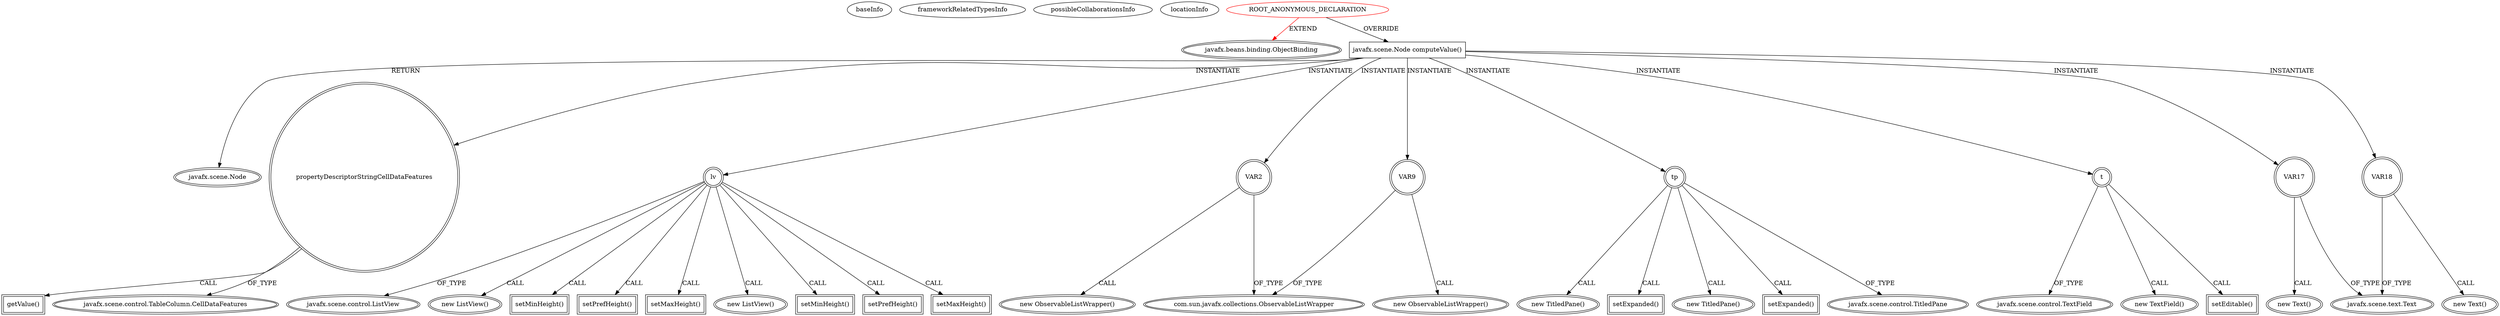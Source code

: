 digraph {
baseInfo[graphId=4080,category="extension_graph",isAnonymous=true,possibleRelation=false]
frameworkRelatedTypesInfo[0="javafx.beans.binding.ObjectBinding"]
possibleCollaborationsInfo[]
locationInfo[projectName="sannies-isoviewer-fx",filePath="/sannies-isoviewer-fx/isoviewer-fx-master/src/main/java/com/googlecode/mp4parser/mp4inspector/BoxPane.java",contextSignature="javafx.beans.value.ObservableValue call(javafx.scene.control.TableColumn.CellDataFeatures)",graphId="4080"]
0[label="ROOT_ANONYMOUS_DECLARATION",vertexType="ROOT_ANONYMOUS_DECLARATION",isFrameworkType=false,color=red]
1[label="javafx.beans.binding.ObjectBinding",vertexType="FRAMEWORK_CLASS_TYPE",isFrameworkType=true,peripheries=2]
2[label="javafx.scene.Node computeValue()",vertexType="OVERRIDING_METHOD_DECLARATION",isFrameworkType=false,shape=box]
3[label="javafx.scene.Node",vertexType="FRAMEWORK_CLASS_TYPE",isFrameworkType=true,peripheries=2]
4[label="propertyDescriptorStringCellDataFeatures",vertexType="VARIABLE_EXPRESION",isFrameworkType=true,peripheries=2,shape=circle]
6[label="javafx.scene.control.TableColumn.CellDataFeatures",vertexType="FRAMEWORK_CLASS_TYPE",isFrameworkType=true,peripheries=2]
5[label="getValue()",vertexType="INSIDE_CALL",isFrameworkType=true,peripheries=2,shape=box]
8[label="lv",vertexType="VARIABLE_EXPRESION",isFrameworkType=true,peripheries=2,shape=circle]
9[label="javafx.scene.control.ListView",vertexType="FRAMEWORK_CLASS_TYPE",isFrameworkType=true,peripheries=2]
7[label="new ListView()",vertexType="CONSTRUCTOR_CALL",isFrameworkType=true,peripheries=2]
11[label="VAR2",vertexType="VARIABLE_EXPRESION",isFrameworkType=true,peripheries=2,shape=circle]
12[label="com.sun.javafx.collections.ObservableListWrapper",vertexType="FRAMEWORK_CLASS_TYPE",isFrameworkType=true,peripheries=2]
10[label="new ObservableListWrapper()",vertexType="CONSTRUCTOR_CALL",isFrameworkType=true,peripheries=2]
14[label="setMinHeight()",vertexType="INSIDE_CALL",isFrameworkType=true,peripheries=2,shape=box]
16[label="setPrefHeight()",vertexType="INSIDE_CALL",isFrameworkType=true,peripheries=2,shape=box]
18[label="setMaxHeight()",vertexType="INSIDE_CALL",isFrameworkType=true,peripheries=2,shape=box]
20[label="tp",vertexType="VARIABLE_EXPRESION",isFrameworkType=true,peripheries=2,shape=circle]
21[label="javafx.scene.control.TitledPane",vertexType="FRAMEWORK_CLASS_TYPE",isFrameworkType=true,peripheries=2]
19[label="new TitledPane()",vertexType="CONSTRUCTOR_CALL",isFrameworkType=true,peripheries=2]
23[label="setExpanded()",vertexType="INSIDE_CALL",isFrameworkType=true,peripheries=2,shape=box]
24[label="new ListView()",vertexType="CONSTRUCTOR_CALL",isFrameworkType=true,peripheries=2]
27[label="VAR9",vertexType="VARIABLE_EXPRESION",isFrameworkType=true,peripheries=2,shape=circle]
26[label="new ObservableListWrapper()",vertexType="CONSTRUCTOR_CALL",isFrameworkType=true,peripheries=2]
30[label="setMinHeight()",vertexType="INSIDE_CALL",isFrameworkType=true,peripheries=2,shape=box]
32[label="setPrefHeight()",vertexType="INSIDE_CALL",isFrameworkType=true,peripheries=2,shape=box]
34[label="setMaxHeight()",vertexType="INSIDE_CALL",isFrameworkType=true,peripheries=2,shape=box]
35[label="new TitledPane()",vertexType="CONSTRUCTOR_CALL",isFrameworkType=true,peripheries=2]
38[label="setExpanded()",vertexType="INSIDE_CALL",isFrameworkType=true,peripheries=2,shape=box]
40[label="t",vertexType="VARIABLE_EXPRESION",isFrameworkType=true,peripheries=2,shape=circle]
41[label="javafx.scene.control.TextField",vertexType="FRAMEWORK_CLASS_TYPE",isFrameworkType=true,peripheries=2]
39[label="new TextField()",vertexType="CONSTRUCTOR_CALL",isFrameworkType=true,peripheries=2]
43[label="setEditable()",vertexType="INSIDE_CALL",isFrameworkType=true,peripheries=2,shape=box]
45[label="VAR17",vertexType="VARIABLE_EXPRESION",isFrameworkType=true,peripheries=2,shape=circle]
46[label="javafx.scene.text.Text",vertexType="FRAMEWORK_CLASS_TYPE",isFrameworkType=true,peripheries=2]
44[label="new Text()",vertexType="CONSTRUCTOR_CALL",isFrameworkType=true,peripheries=2]
48[label="VAR18",vertexType="VARIABLE_EXPRESION",isFrameworkType=true,peripheries=2,shape=circle]
47[label="new Text()",vertexType="CONSTRUCTOR_CALL",isFrameworkType=true,peripheries=2]
0->1[label="EXTEND",color=red]
0->2[label="OVERRIDE"]
2->3[label="RETURN"]
2->4[label="INSTANTIATE"]
4->6[label="OF_TYPE"]
4->5[label="CALL"]
2->8[label="INSTANTIATE"]
8->9[label="OF_TYPE"]
8->7[label="CALL"]
2->11[label="INSTANTIATE"]
11->12[label="OF_TYPE"]
11->10[label="CALL"]
8->14[label="CALL"]
8->16[label="CALL"]
8->18[label="CALL"]
2->20[label="INSTANTIATE"]
20->21[label="OF_TYPE"]
20->19[label="CALL"]
20->23[label="CALL"]
8->24[label="CALL"]
2->27[label="INSTANTIATE"]
27->12[label="OF_TYPE"]
27->26[label="CALL"]
8->30[label="CALL"]
8->32[label="CALL"]
8->34[label="CALL"]
20->35[label="CALL"]
20->38[label="CALL"]
2->40[label="INSTANTIATE"]
40->41[label="OF_TYPE"]
40->39[label="CALL"]
40->43[label="CALL"]
2->45[label="INSTANTIATE"]
45->46[label="OF_TYPE"]
45->44[label="CALL"]
2->48[label="INSTANTIATE"]
48->46[label="OF_TYPE"]
48->47[label="CALL"]
}
